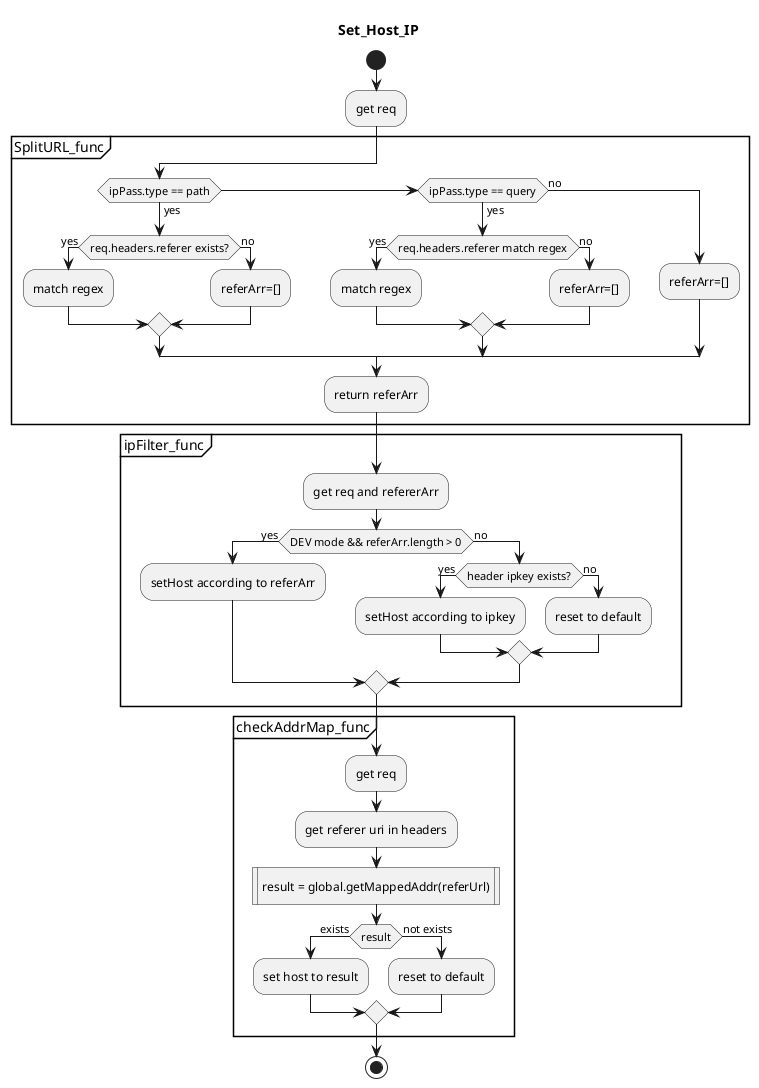 @startuml
title Set_Host_IP
start
:get req;
partition SplitURL_func {
	if(ipPass.type == path)then(yes)
		if(req.headers.referer exists?)then(yes)
			:match regex;
		else(no)
			:referArr=[];
		endif
	elseif(ipPass.type == query)then(yes)
		if(req.headers.referer match regex)then(yes)
			:match regex;
		else(no)
			:referArr=[];
		endif
	else(no)
	:referArr=[];
	endif
	:return referArr;
}

partition ipFilter_func {
	:get req and refererArr;
	if(DEV mode && referArr.length > 0)then(yes)
		:setHost according to referArr;
	else(no)
		if(header ipkey exists?)then(yes)
			:setHost according to ipkey;
		else(no)
			:reset to default;
		endif
	endif
}

partition checkAddrMap_func {
	:get req;
	:get referer uri in headers;
	:result = global.getMappedAddr(referUrl)|
	if(result)then(exists)
		:set host to result;
	else(not exists)
		:reset to default;
	endif
}
stop

@enduml